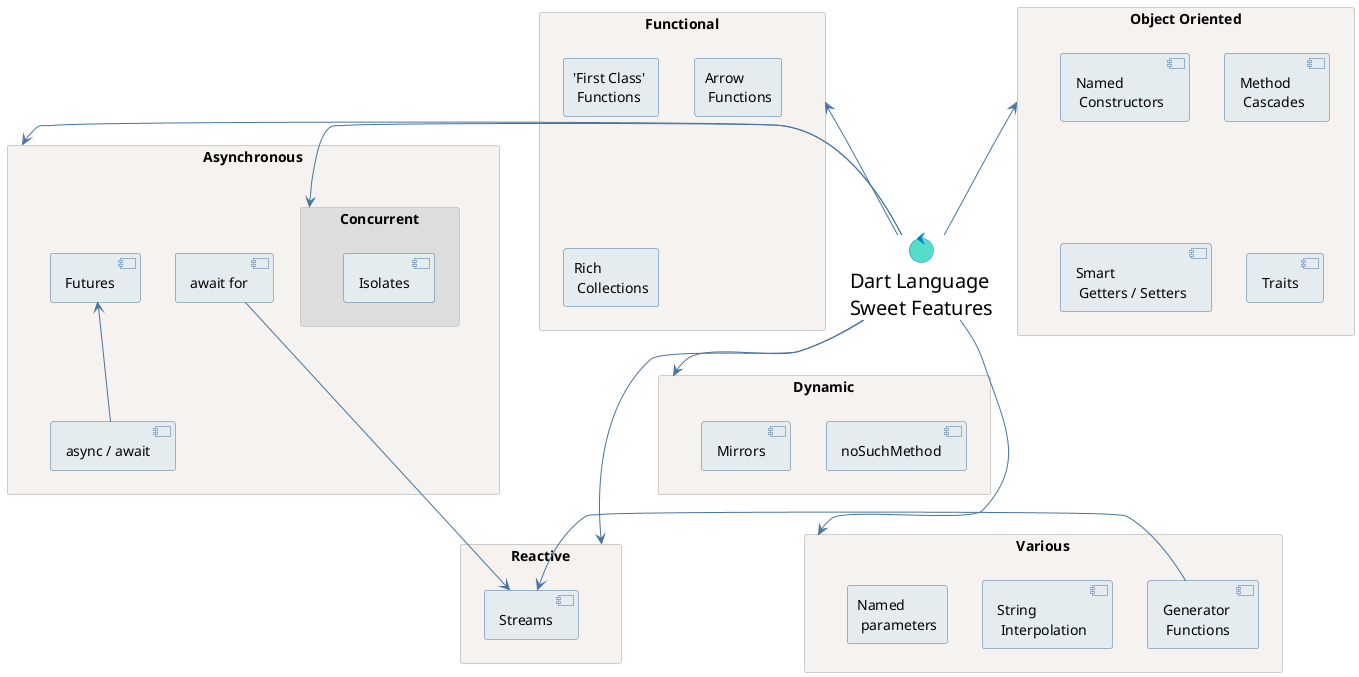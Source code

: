 @startuml

skinparam {

    shadowing false
    arrowColor #46749F

    RectangleBorderColor #CCCCCC
    RectangleBackgroundColor #F5F2F0

    ComponentBorderColor #46749F
    ComponentBackgroundColor #E5ECF0

    AgentBorderColor #46749F
    AgentBackgroundColor #E5ECF0

    UsecaseBorderColor #46749F
    UsecaseBackgroundColor #E5ECF0

    ControlBorderColor #0081C6
    ControlBackgroundColor #55DDCA

}


rectangle "Functional" as functional {

    agent "'First Class' \n Functions" as firstClassFunctions [[http://seznam.cz]]

    agent "Arrow \n Functions" as arrowFunctions [[todo]]

    agent "Rich \n Collections" as collectionOperators [[todo]]

}

rectangle "Reactive" as reactive {

    [Streams] as streams [[todo]]


}

rectangle "Object Oriented" as objectOriented {

    [Named \n Constructors] as constructors [[todo]]

    [Method \n Cascades] as cascading [[todo]]

    [Smart \n Getters / Setters] as gettersSetters [[todo]]

    [Traits] as traits [[todo]]

}

rectangle "Asynchronous" as async {

    [Futures] as futures [[http://www.seznam.cz]]

    [async / await] as asyncAwait [[todo]]

    [await for] as awaitFor [[todo]]

    asyncAwait -up-> futures

    rectangle "Concurrent" as concurrent #DDDDDD {

        [Isolates] as isolates [[todo]]

    }

}

awaitFor -> streams



rectangle "Dynamic" as dynamic {

    [noSuchMethod] as noSuchMethod [[todo]]

    [Mirrors] as mirrors [[todo]]

}


rectangle "Various" as various {

    [String \n Interpolation] as interpolation [[todo]]

    [Generator \n Functions] as generators [[todo]]

    agent "Named \n parameters" as namedParams [[todo]]

}

generators -> streams


control "<size:20>Dart Language</size>\n<size:20>Sweet Features</size>" as dartLang


dartLang -up-> functional
dartLang -> async
dartLang -down--> various
dartLang -down-> dynamic
dartLang -> reactive
dartLang -> concurrent
dartLang -up-> objectOriented



'node "Web" as web {
'
'    usecase dart2js [
'        dart2js
'        dartdevc
'    ]
'
'    [Angular Dart] as angular [[https://webdev.dartlang.org/angular]]
'    note right of angular
'        Components, Directives, Templates...
'        similar to TypeScript version,
'        but with Dart language power & beauty
'    end note
'    angular ---> dart2js
'
'    [OverReact] as overReact [[https://pub.dartlang.org/packages/over_react]]
'    note right of overReact: Statically typed \nReact
'    overReact --> dart2js
'
'    [dart:html] as dartHtml [[https://webdev.dartlang.org/guides/web-programming#low-level-html]]
'    note top of dartHtml
'        Low level HTML
'        DOM modification
'        jquery like
'    end note
'    dartHtml -> dart2js
'
'    [Stage XL] as stageXL [[http://www.stagexl.org/]]
'    note bottom of stageXL
'        2D Web games
'        Adobe Flash like APIs
'    end note
'    stageXL -> dart2js
'
'    frame Browser {
'        artifact JavaScript
'        artifact EcmaScript6
'    }
'
'    dart2js --> JavaScript: production \n JS
'    dart2js --> EcmaScript6: human \n readable \n JS
'}
'
'node "Mobile" as mobile {
'    [Flutter] as flutter [[https://flutter.io]]
'    note right of flutter
'        Productive (hot reload)
'        Fast & Native (no webview)
'        React-like APIs
'    end note
'
'    frame iOS {
'        artifact IPA
'    }
'
'    frame Android {
'        artifact APK
'    }
'
'    flutter --> IPA: AOT compile to native code
'    flutter --> APK
'}
'
'node "Fuchsia OS (IoT)" as fuchsia {
'    [Fuchsia UI] as fuchsiaUI [[https://fuchsia.googlesource.com/docs/+/master/book.md]]
'
'    [Flutter] as fuchsiaFlutter
'
'    package "Dart VM" as fuchsiaVM {
'        artifact fuchsiaApp [
'            Fuchsia App
'        ]
'    }
'
'    fuchsiaUI -> fuchsiaFlutter
'    fuchsiaFlutter -> fuchsiaApp
'
'}
'
'node "Server" as server {
'    [Aqueduct] as aqueduct [[https://aqueduct.io/]]
'    [dart:io \n dart:path \n dart:args] as cmdlinePackages [[https://www.dartlang.org/tutorials/dart-vm/cmdline]]
'
'    package "Dart VM" {
'        artifact cmdline [
'            cmdline utils
'            scripts
'        ]
'        database "Enterprise App" as enterprise
'    }
'
'    aqueduct -> enterprise: REST \n ORM \n PostgreSQL
'    cmdlinePackages -> cmdline
'}
'
'
'source -up-|> mobile
'source -up-|> web
'source -down-|> fuchsia
'source -down-|> server

@enduml